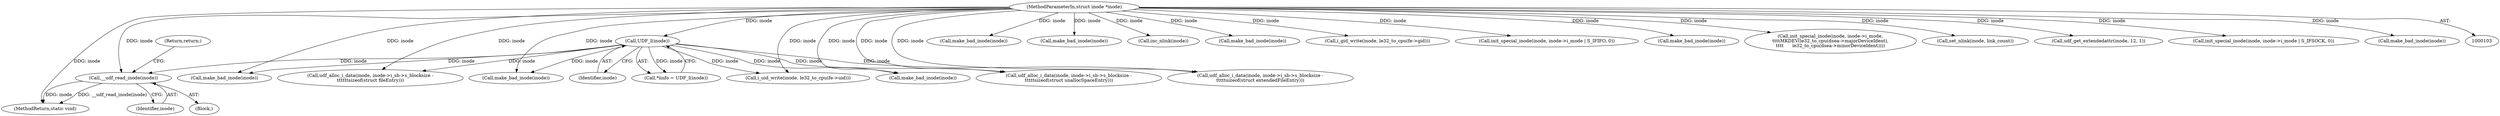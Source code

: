 digraph "0_linux_c03aa9f6e1f938618e6db2e23afef0574efeeb65@API" {
"1000290" [label="(Call,__udf_read_inode(inode))"];
"1000116" [label="(Call,UDF_I(inode))"];
"1000104" [label="(MethodParameterIn,struct inode *inode)"];
"1000571" [label="(Call,i_uid_write(inode, le32_to_cpu(fe->uid)))"];
"1000474" [label="(Call,make_bad_inode(inode))"];
"1000292" [label="(Return,return;)"];
"1000418" [label="(Call,make_bad_inode(inode))"];
"1000178" [label="(Call,make_bad_inode(inode))"];
"1000291" [label="(Identifier,inode)"];
"1000980" [label="(Call,inc_nlink(inode))"];
"1001156" [label="(MethodReturn,static void)"];
"1000463" [label="(Call,udf_alloc_i_data(inode, inode->i_sb->s_blocksize -\n\t\t\t\t\t\tsizeof(struct fileEntry)))"];
"1001111" [label="(Call,make_bad_inode(inode))"];
"1000151" [label="(Call,make_bad_inode(inode))"];
"1000605" [label="(Call,i_gid_write(inode, le32_to_cpu(fe->gid)))"];
"1000116" [label="(Call,UDF_I(inode))"];
"1001043" [label="(Call,init_special_inode(inode, inode->i_mode | S_IFIFO, 0))"];
"1000531" [label="(Call,udf_alloc_i_data(inode, inode->i_sb->s_blocksize -\n\t\t\t\t\tsizeof(struct unallocSpaceEntry)))"];
"1001152" [label="(Call,make_bad_inode(inode))"];
"1000274" [label="(Block,)"];
"1001137" [label="(Call,init_special_inode(inode, inode->i_mode,\n\t\t\t\tMKDEV(le32_to_cpu(dsea->majorDeviceIdent),\n\t\t\t\t      le32_to_cpu(dsea->minorDeviceIdent))))"];
"1000407" [label="(Call,udf_alloc_i_data(inode, inode->i_sb->s_blocksize -\n\t\t\t\t\tsizeof(struct extendedFileEntry)))"];
"1000117" [label="(Identifier,inode)"];
"1000713" [label="(Call,set_nlink(inode, link_count))"];
"1000104" [label="(MethodParameterIn,struct inode *inode)"];
"1001130" [label="(Call,udf_get_extendedattr(inode, 12, 1))"];
"1001053" [label="(Call,init_special_inode(inode, inode->i_mode | S_IFSOCK, 0))"];
"1000542" [label="(Call,make_bad_inode(inode))"];
"1000321" [label="(Call,make_bad_inode(inode))"];
"1000114" [label="(Call,*iinfo = UDF_I(inode))"];
"1000290" [label="(Call,__udf_read_inode(inode))"];
"1000290" -> "1000274"  [label="AST: "];
"1000290" -> "1000291"  [label="CFG: "];
"1000291" -> "1000290"  [label="AST: "];
"1000292" -> "1000290"  [label="CFG: "];
"1000290" -> "1001156"  [label="DDG: inode"];
"1000290" -> "1001156"  [label="DDG: __udf_read_inode(inode)"];
"1000116" -> "1000290"  [label="DDG: inode"];
"1000104" -> "1000290"  [label="DDG: inode"];
"1000116" -> "1000114"  [label="AST: "];
"1000116" -> "1000117"  [label="CFG: "];
"1000117" -> "1000116"  [label="AST: "];
"1000114" -> "1000116"  [label="CFG: "];
"1000116" -> "1000114"  [label="DDG: inode"];
"1000104" -> "1000116"  [label="DDG: inode"];
"1000116" -> "1000151"  [label="DDG: inode"];
"1000116" -> "1000178"  [label="DDG: inode"];
"1000116" -> "1000321"  [label="DDG: inode"];
"1000116" -> "1000407"  [label="DDG: inode"];
"1000116" -> "1000463"  [label="DDG: inode"];
"1000116" -> "1000531"  [label="DDG: inode"];
"1000116" -> "1000571"  [label="DDG: inode"];
"1000104" -> "1000103"  [label="AST: "];
"1000104" -> "1001156"  [label="DDG: inode"];
"1000104" -> "1000151"  [label="DDG: inode"];
"1000104" -> "1000178"  [label="DDG: inode"];
"1000104" -> "1000321"  [label="DDG: inode"];
"1000104" -> "1000407"  [label="DDG: inode"];
"1000104" -> "1000418"  [label="DDG: inode"];
"1000104" -> "1000463"  [label="DDG: inode"];
"1000104" -> "1000474"  [label="DDG: inode"];
"1000104" -> "1000531"  [label="DDG: inode"];
"1000104" -> "1000542"  [label="DDG: inode"];
"1000104" -> "1000571"  [label="DDG: inode"];
"1000104" -> "1000605"  [label="DDG: inode"];
"1000104" -> "1000713"  [label="DDG: inode"];
"1000104" -> "1000980"  [label="DDG: inode"];
"1000104" -> "1001043"  [label="DDG: inode"];
"1000104" -> "1001053"  [label="DDG: inode"];
"1000104" -> "1001111"  [label="DDG: inode"];
"1000104" -> "1001130"  [label="DDG: inode"];
"1000104" -> "1001137"  [label="DDG: inode"];
"1000104" -> "1001152"  [label="DDG: inode"];
}
